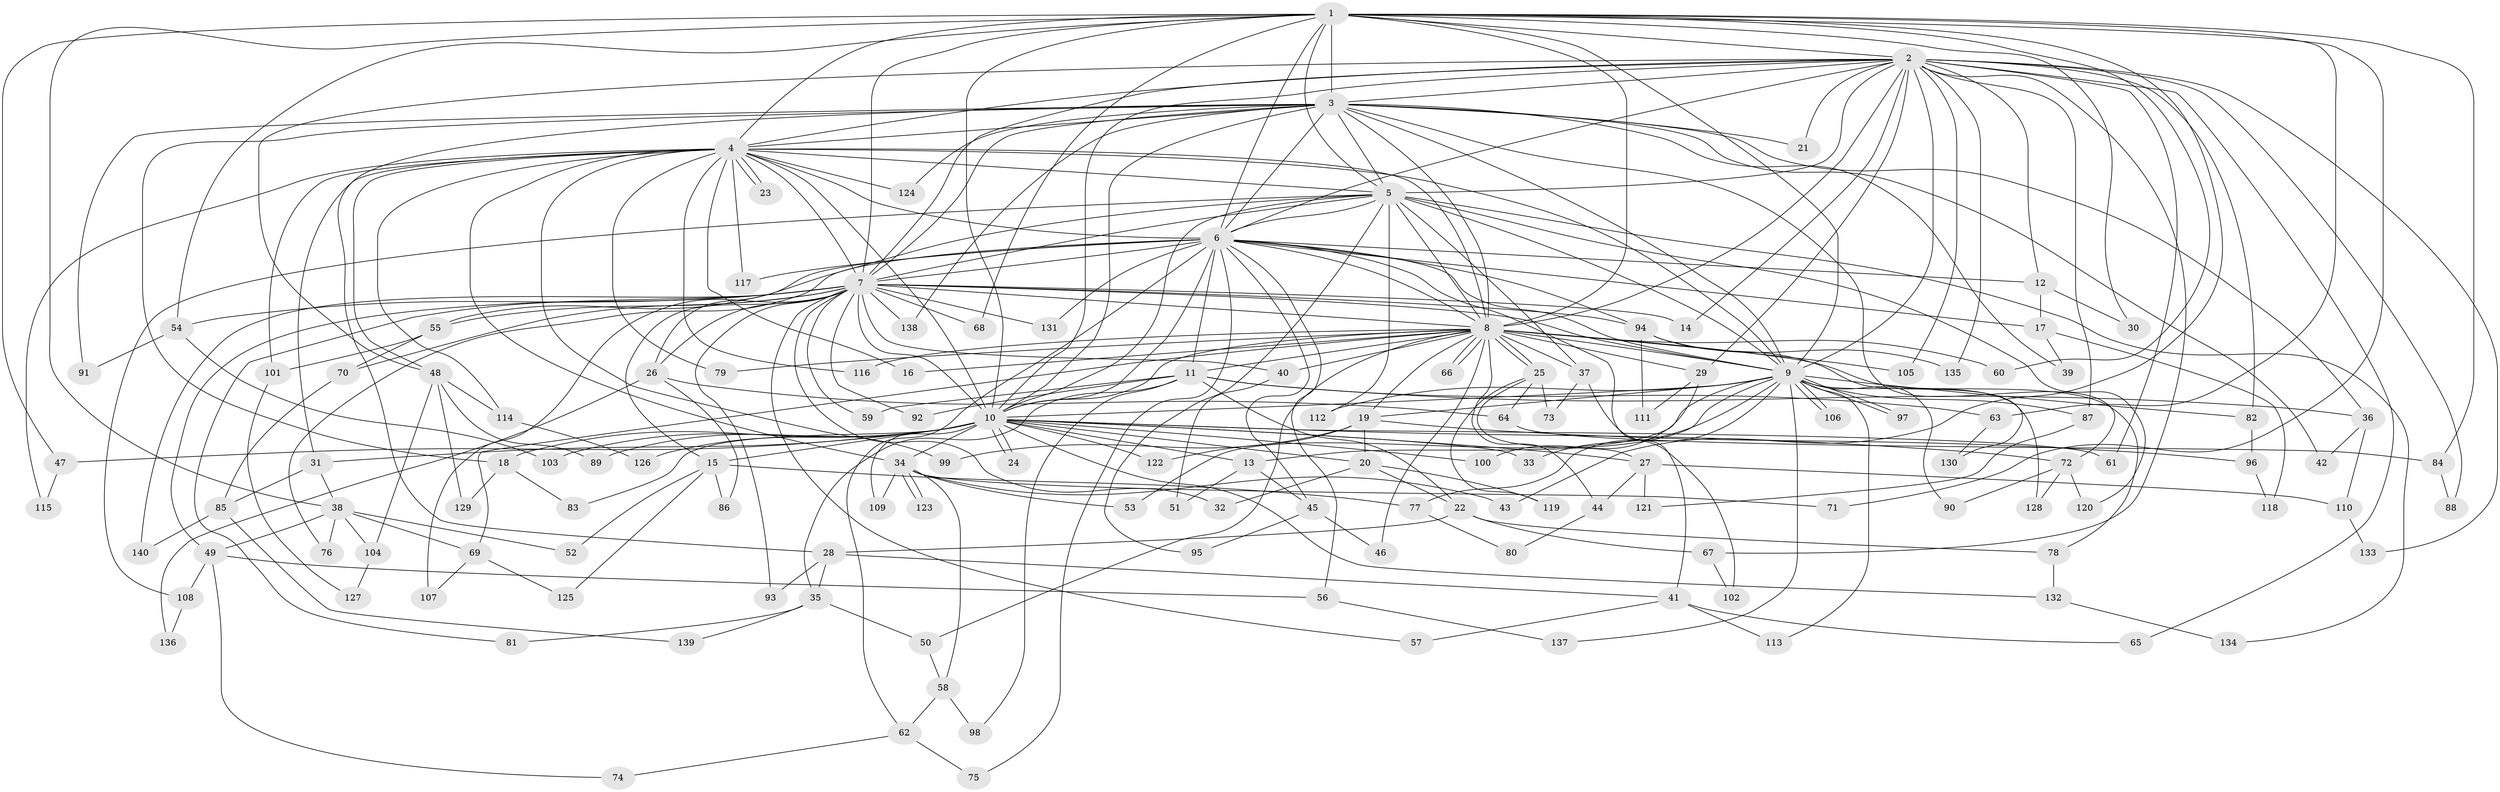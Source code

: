 // coarse degree distribution, {20: 0.009615384615384616, 24: 0.009615384615384616, 17: 0.019230769230769232, 23: 0.009615384615384616, 19: 0.009615384615384616, 26: 0.019230769230769232, 25: 0.009615384615384616, 32: 0.009615384615384616, 9: 0.009615384615384616, 2: 0.5192307692307693, 4: 0.09615384615384616, 7: 0.028846153846153848, 5: 0.0673076923076923, 6: 0.038461538461538464, 8: 0.009615384615384616, 3: 0.1346153846153846}
// Generated by graph-tools (version 1.1) at 2025/23/03/03/25 07:23:38]
// undirected, 140 vertices, 305 edges
graph export_dot {
graph [start="1"]
  node [color=gray90,style=filled];
  1;
  2;
  3;
  4;
  5;
  6;
  7;
  8;
  9;
  10;
  11;
  12;
  13;
  14;
  15;
  16;
  17;
  18;
  19;
  20;
  21;
  22;
  23;
  24;
  25;
  26;
  27;
  28;
  29;
  30;
  31;
  32;
  33;
  34;
  35;
  36;
  37;
  38;
  39;
  40;
  41;
  42;
  43;
  44;
  45;
  46;
  47;
  48;
  49;
  50;
  51;
  52;
  53;
  54;
  55;
  56;
  57;
  58;
  59;
  60;
  61;
  62;
  63;
  64;
  65;
  66;
  67;
  68;
  69;
  70;
  71;
  72;
  73;
  74;
  75;
  76;
  77;
  78;
  79;
  80;
  81;
  82;
  83;
  84;
  85;
  86;
  87;
  88;
  89;
  90;
  91;
  92;
  93;
  94;
  95;
  96;
  97;
  98;
  99;
  100;
  101;
  102;
  103;
  104;
  105;
  106;
  107;
  108;
  109;
  110;
  111;
  112;
  113;
  114;
  115;
  116;
  117;
  118;
  119;
  120;
  121;
  122;
  123;
  124;
  125;
  126;
  127;
  128;
  129;
  130;
  131;
  132;
  133;
  134;
  135;
  136;
  137;
  138;
  139;
  140;
  1 -- 2;
  1 -- 3;
  1 -- 4;
  1 -- 5;
  1 -- 6;
  1 -- 7;
  1 -- 8;
  1 -- 9;
  1 -- 10;
  1 -- 30;
  1 -- 38;
  1 -- 43;
  1 -- 47;
  1 -- 54;
  1 -- 60;
  1 -- 63;
  1 -- 68;
  1 -- 71;
  1 -- 84;
  2 -- 3;
  2 -- 4;
  2 -- 5;
  2 -- 6;
  2 -- 7;
  2 -- 8;
  2 -- 9;
  2 -- 10;
  2 -- 12;
  2 -- 14;
  2 -- 21;
  2 -- 29;
  2 -- 48;
  2 -- 61;
  2 -- 65;
  2 -- 67;
  2 -- 82;
  2 -- 87;
  2 -- 88;
  2 -- 105;
  2 -- 133;
  2 -- 135;
  3 -- 4;
  3 -- 5;
  3 -- 6;
  3 -- 7;
  3 -- 8;
  3 -- 9;
  3 -- 10;
  3 -- 18;
  3 -- 21;
  3 -- 28;
  3 -- 36;
  3 -- 39;
  3 -- 42;
  3 -- 72;
  3 -- 91;
  3 -- 124;
  3 -- 138;
  4 -- 5;
  4 -- 6;
  4 -- 7;
  4 -- 8;
  4 -- 9;
  4 -- 10;
  4 -- 16;
  4 -- 23;
  4 -- 23;
  4 -- 31;
  4 -- 34;
  4 -- 48;
  4 -- 79;
  4 -- 99;
  4 -- 101;
  4 -- 114;
  4 -- 115;
  4 -- 116;
  4 -- 117;
  4 -- 124;
  5 -- 6;
  5 -- 7;
  5 -- 8;
  5 -- 9;
  5 -- 10;
  5 -- 26;
  5 -- 37;
  5 -- 95;
  5 -- 108;
  5 -- 112;
  5 -- 120;
  5 -- 134;
  6 -- 7;
  6 -- 8;
  6 -- 9;
  6 -- 10;
  6 -- 11;
  6 -- 12;
  6 -- 17;
  6 -- 41;
  6 -- 45;
  6 -- 55;
  6 -- 56;
  6 -- 62;
  6 -- 75;
  6 -- 76;
  6 -- 94;
  6 -- 117;
  6 -- 131;
  7 -- 8;
  7 -- 9;
  7 -- 10;
  7 -- 14;
  7 -- 15;
  7 -- 26;
  7 -- 32;
  7 -- 40;
  7 -- 49;
  7 -- 54;
  7 -- 55;
  7 -- 57;
  7 -- 59;
  7 -- 68;
  7 -- 70;
  7 -- 81;
  7 -- 92;
  7 -- 93;
  7 -- 94;
  7 -- 107;
  7 -- 131;
  7 -- 138;
  7 -- 140;
  8 -- 9;
  8 -- 10;
  8 -- 11;
  8 -- 16;
  8 -- 19;
  8 -- 25;
  8 -- 25;
  8 -- 29;
  8 -- 37;
  8 -- 40;
  8 -- 44;
  8 -- 46;
  8 -- 50;
  8 -- 60;
  8 -- 66;
  8 -- 66;
  8 -- 69;
  8 -- 78;
  8 -- 79;
  8 -- 105;
  8 -- 116;
  9 -- 10;
  9 -- 13;
  9 -- 19;
  9 -- 33;
  9 -- 53;
  9 -- 77;
  9 -- 82;
  9 -- 87;
  9 -- 90;
  9 -- 97;
  9 -- 97;
  9 -- 106;
  9 -- 106;
  9 -- 112;
  9 -- 113;
  9 -- 128;
  9 -- 137;
  10 -- 13;
  10 -- 15;
  10 -- 18;
  10 -- 20;
  10 -- 24;
  10 -- 24;
  10 -- 27;
  10 -- 31;
  10 -- 33;
  10 -- 34;
  10 -- 47;
  10 -- 61;
  10 -- 72;
  10 -- 83;
  10 -- 89;
  10 -- 100;
  10 -- 103;
  10 -- 109;
  10 -- 122;
  10 -- 126;
  10 -- 132;
  11 -- 22;
  11 -- 35;
  11 -- 36;
  11 -- 59;
  11 -- 63;
  11 -- 92;
  11 -- 98;
  12 -- 17;
  12 -- 30;
  13 -- 45;
  13 -- 51;
  15 -- 52;
  15 -- 77;
  15 -- 86;
  15 -- 125;
  17 -- 39;
  17 -- 118;
  18 -- 83;
  18 -- 129;
  19 -- 20;
  19 -- 96;
  19 -- 99;
  19 -- 122;
  20 -- 22;
  20 -- 32;
  20 -- 119;
  22 -- 28;
  22 -- 67;
  22 -- 78;
  25 -- 27;
  25 -- 64;
  25 -- 73;
  25 -- 119;
  26 -- 64;
  26 -- 86;
  26 -- 136;
  27 -- 44;
  27 -- 110;
  27 -- 121;
  28 -- 35;
  28 -- 41;
  28 -- 93;
  29 -- 100;
  29 -- 111;
  31 -- 38;
  31 -- 85;
  34 -- 43;
  34 -- 53;
  34 -- 58;
  34 -- 71;
  34 -- 109;
  34 -- 123;
  34 -- 123;
  35 -- 50;
  35 -- 81;
  35 -- 139;
  36 -- 42;
  36 -- 110;
  37 -- 73;
  37 -- 102;
  38 -- 49;
  38 -- 52;
  38 -- 69;
  38 -- 76;
  38 -- 104;
  40 -- 51;
  41 -- 57;
  41 -- 65;
  41 -- 113;
  44 -- 80;
  45 -- 46;
  45 -- 95;
  47 -- 115;
  48 -- 89;
  48 -- 104;
  48 -- 114;
  48 -- 129;
  49 -- 56;
  49 -- 74;
  49 -- 108;
  50 -- 58;
  54 -- 91;
  54 -- 103;
  55 -- 70;
  55 -- 101;
  56 -- 137;
  58 -- 62;
  58 -- 98;
  62 -- 74;
  62 -- 75;
  63 -- 130;
  64 -- 84;
  67 -- 102;
  69 -- 107;
  69 -- 125;
  70 -- 85;
  72 -- 90;
  72 -- 120;
  72 -- 128;
  77 -- 80;
  78 -- 132;
  82 -- 96;
  84 -- 88;
  85 -- 139;
  85 -- 140;
  87 -- 121;
  94 -- 111;
  94 -- 130;
  94 -- 135;
  96 -- 118;
  101 -- 127;
  104 -- 127;
  108 -- 136;
  110 -- 133;
  114 -- 126;
  132 -- 134;
}
